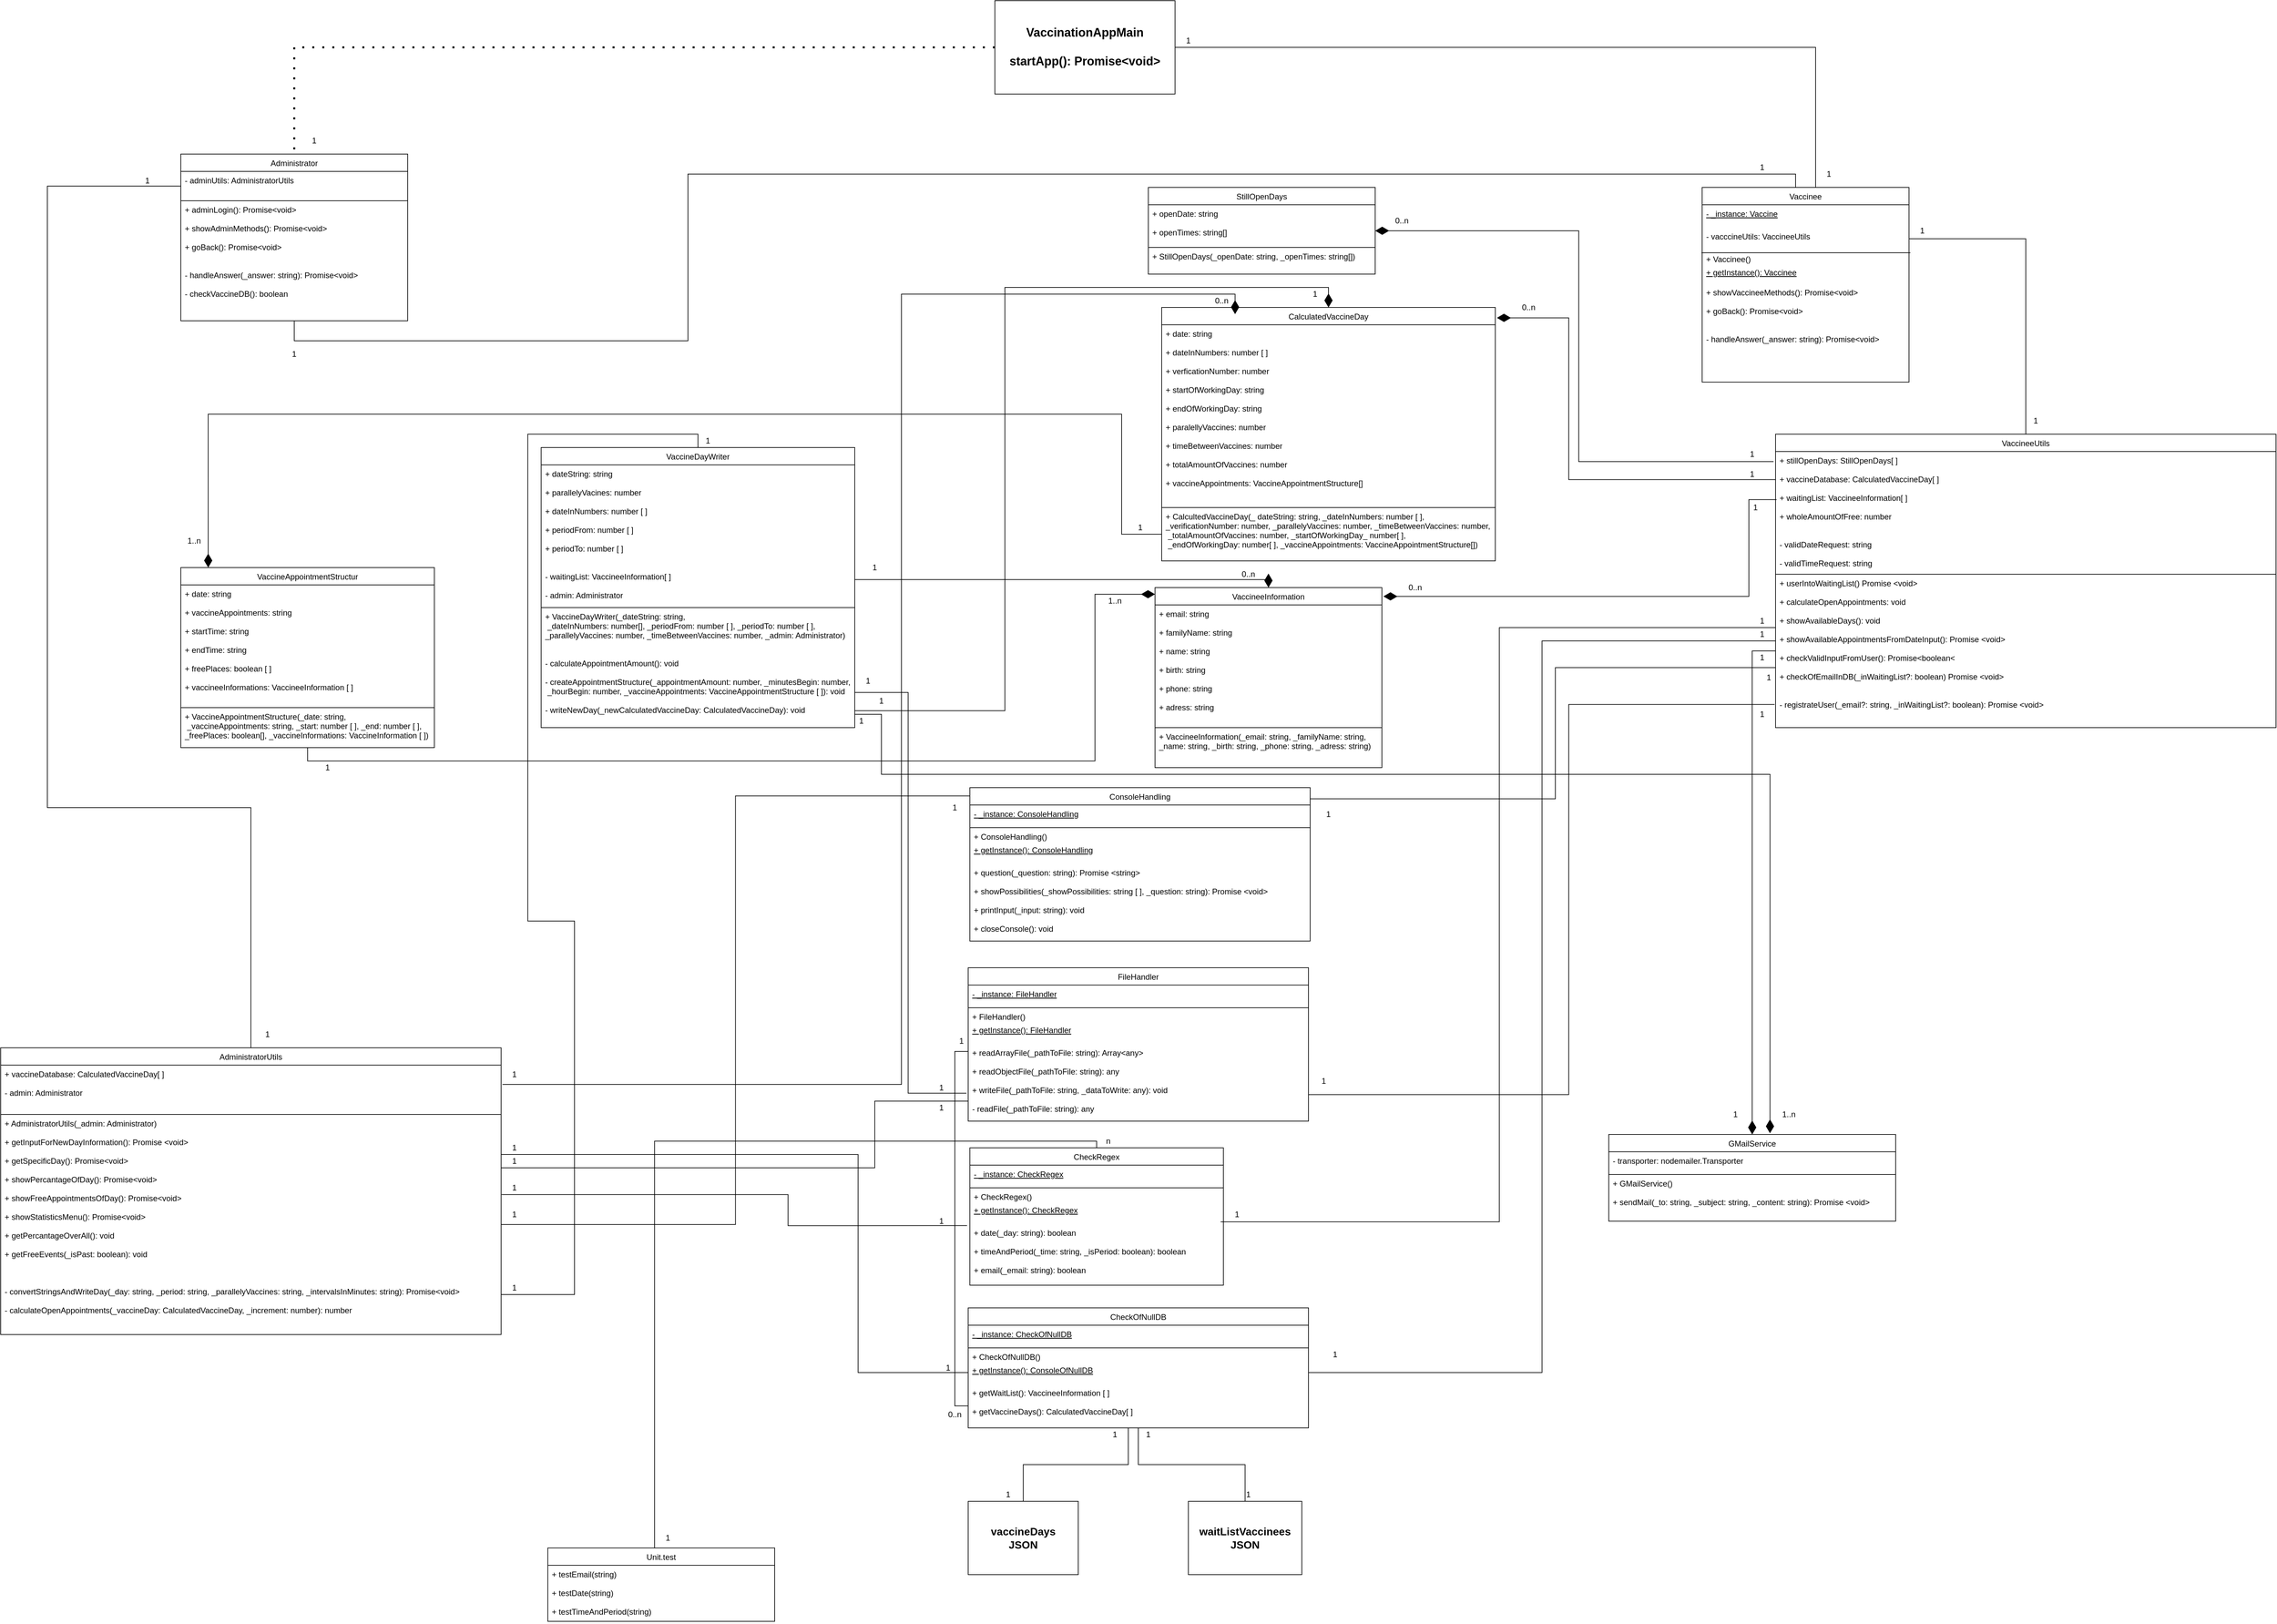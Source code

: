 <mxfile version="14.8.4" type="device"><diagram id="fQ-5z90G-lLHA2-1mYw4" name="Page-1"><mxGraphModel dx="11554" dy="3657" grid="1" gridSize="10" guides="1" tooltips="1" connect="1" arrows="1" fold="1" page="1" pageScale="1" pageWidth="4681" pageHeight="3300" math="0" shadow="0"><root><mxCell id="0"/><mxCell id="1" parent="0"/><mxCell id="EznQr4ysqGdoW2eYFPFD-1" value="Administrator" style="swimlane;fontStyle=0;childLayout=stackLayout;horizontal=1;startSize=26;horizontalStack=0;resizeParent=1;resizeParentMax=0;resizeLast=0;collapsible=1;marginBottom=0;" parent="1" vertex="1"><mxGeometry x="-3810" y="610" width="340" height="250" as="geometry"/></mxCell><mxCell id="EznQr4ysqGdoW2eYFPFD-2" value="- adminUtils: AdministratorUtils" style="text;fillColor=none;align=left;verticalAlign=top;spacingLeft=4;spacingRight=4;overflow=hidden;rotatable=0;points=[[0,0.5],[1,0.5]];portConstraint=eastwest;strokeColor=#000000;" parent="EznQr4ysqGdoW2eYFPFD-1" vertex="1"><mxGeometry y="26" width="340" height="44" as="geometry"/></mxCell><mxCell id="EznQr4ysqGdoW2eYFPFD-3" value="+ adminLogin(): Promise&lt;void&gt;&#10;&#10;+ showAdminMethods(): Promise&lt;void&gt;&#10;&#10;+ goBack(): Promise&lt;void&gt;&#10;&#10;&#10;- handleAnswer(_answer: string): Promise&lt;void&gt;&#10;&#10;- checkVaccineDB(): boolean&#10;&#10;&#10;" style="text;strokeColor=none;fillColor=none;align=left;verticalAlign=top;spacingLeft=4;spacingRight=4;overflow=hidden;rotatable=0;points=[[0,0.5],[1,0.5]];portConstraint=eastwest;" parent="EznQr4ysqGdoW2eYFPFD-1" vertex="1"><mxGeometry y="70" width="340" height="180" as="geometry"/></mxCell><mxCell id="EznQr4ysqGdoW2eYFPFD-5" style="rounded=0;orthogonalLoop=1;jettySize=auto;html=1;entryX=1;entryY=0.5;entryDx=0;entryDy=0;" parent="1" source="EznQr4ysqGdoW2eYFPFD-1" target="EznQr4ysqGdoW2eYFPFD-1" edge="1"><mxGeometry relative="1" as="geometry"/></mxCell><mxCell id="qA0w9_83bIv6doK_7nYx-67" style="edgeStyle=orthogonalEdgeStyle;rounded=0;orthogonalLoop=1;jettySize=auto;html=1;exitX=0;exitY=0.5;exitDx=0;exitDy=0;entryX=0.5;entryY=0;entryDx=0;entryDy=0;dashed=1;dashPattern=1 4;startArrow=none;startFill=0;endArrow=none;endFill=0;strokeWidth=3;" edge="1" parent="1" source="EznQr4ysqGdoW2eYFPFD-7" target="EznQr4ysqGdoW2eYFPFD-1"><mxGeometry relative="1" as="geometry"/></mxCell><mxCell id="qA0w9_83bIv6doK_7nYx-68" style="edgeStyle=orthogonalEdgeStyle;rounded=0;orthogonalLoop=1;jettySize=auto;html=1;entryX=0.5;entryY=0;entryDx=0;entryDy=0;exitX=1;exitY=0.5;exitDx=0;exitDy=0;endArrow=none;endFill=0;" edge="1" parent="1" source="EznQr4ysqGdoW2eYFPFD-7" target="qA0w9_83bIv6doK_7nYx-4"><mxGeometry relative="1" as="geometry"><mxPoint x="-1380" y="590" as="targetPoint"/><Array as="points"><mxPoint x="-1360" y="450"/><mxPoint x="-1360" y="660"/></Array></mxGeometry></mxCell><mxCell id="EznQr4ysqGdoW2eYFPFD-7" value="&lt;font style=&quot;font-size: 18px&quot;&gt;&lt;b&gt;VaccinationAppMain&lt;br&gt;&lt;br&gt;startApp(): Promise&amp;lt;void&amp;gt;&lt;/b&gt;&lt;/font&gt;" style="rounded=0;whiteSpace=wrap;html=1;strokeColor=#000000;" parent="1" vertex="1"><mxGeometry x="-2590" y="380" width="270" height="140" as="geometry"/></mxCell><mxCell id="qA0w9_83bIv6doK_7nYx-1" value="AdministratorUtils" style="swimlane;fontStyle=0;childLayout=stackLayout;horizontal=1;startSize=26;horizontalStack=0;resizeParent=1;resizeParentMax=0;resizeLast=0;collapsible=1;marginBottom=0;" vertex="1" parent="1"><mxGeometry x="-4080" y="1950" width="750" height="430" as="geometry"/></mxCell><mxCell id="qA0w9_83bIv6doK_7nYx-2" value="+ vaccineDatabase: CalculatedVaccineDay[ ]&#10;&#10;- admin: Administrator&#10;&#10;" style="text;fillColor=none;align=left;verticalAlign=top;spacingLeft=4;spacingRight=4;overflow=hidden;rotatable=0;points=[[0,0.5],[1,0.5]];portConstraint=eastwest;strokeColor=#000000;" vertex="1" parent="qA0w9_83bIv6doK_7nYx-1"><mxGeometry y="26" width="750" height="74" as="geometry"/></mxCell><mxCell id="qA0w9_83bIv6doK_7nYx-3" value="+ AdministratorUtils(_admin: Administrator)&#10;&#10;+ getInputForNewDayInformation(): Promise &lt;void&gt;&#10;&#10;+ getSpecificDay(): Promise&lt;void&gt;&#10;&#10;+ showPercantageOfDay(): Promise&lt;void&gt;&#10;&#10;+ showFreeAppointmentsOfDay(): Promise&lt;void&gt;&#10;&#10;+ showStatisticsMenu(): Promise&lt;void&gt;&#10;&#10;+ getPercantageOverAll(): void&#10;&#10;+ getFreeEvents(_isPast: boolean): void&#10;&#10;&#10;&#10;- convertStringsAndWriteDay(_day: string, _period: string, _parallelyVaccines: string, _intervalsInMinutes: string): Promise&lt;void&gt;&#10;&#10;- calculateOpenAppointments(_vaccineDay: CalculatedVaccineDay, _increment: number): number&#10;&#10;&#10;" style="text;strokeColor=none;fillColor=none;align=left;verticalAlign=top;spacingLeft=4;spacingRight=4;overflow=hidden;rotatable=0;points=[[0,0.5],[1,0.5]];portConstraint=eastwest;" vertex="1" parent="qA0w9_83bIv6doK_7nYx-1"><mxGeometry y="100" width="750" height="330" as="geometry"/></mxCell><mxCell id="qA0w9_83bIv6doK_7nYx-4" value="Vaccinee" style="swimlane;fontStyle=0;childLayout=stackLayout;horizontal=1;startSize=26;horizontalStack=0;resizeParent=1;resizeParentMax=0;resizeLast=0;collapsible=1;marginBottom=0;" vertex="1" parent="1"><mxGeometry x="-1530" y="660" width="310" height="292" as="geometry"/></mxCell><mxCell id="qA0w9_83bIv6doK_7nYx-5" value="- _instance: Vaccine" style="text;fillColor=none;align=left;verticalAlign=top;spacingLeft=4;spacingRight=4;overflow=hidden;rotatable=0;points=[[0,0.5],[1,0.5]];portConstraint=eastwest;fontStyle=4" vertex="1" parent="qA0w9_83bIv6doK_7nYx-4"><mxGeometry y="26" width="310" height="34" as="geometry"/></mxCell><mxCell id="qA0w9_83bIv6doK_7nYx-11" value="- vacccineUtils: VaccineeUtils" style="text;fillColor=none;align=left;verticalAlign=top;spacingLeft=4;spacingRight=4;overflow=hidden;rotatable=0;points=[[0,0.5],[1,0.5]];portConstraint=eastwest;fontStyle=0" vertex="1" parent="qA0w9_83bIv6doK_7nYx-4"><mxGeometry y="60" width="310" height="34" as="geometry"/></mxCell><mxCell id="qA0w9_83bIv6doK_7nYx-15" value="+ Vaccinee()" style="text;fillColor=none;align=left;verticalAlign=top;spacingLeft=4;spacingRight=4;overflow=hidden;rotatable=0;points=[[0,0.5],[1,0.5]];portConstraint=eastwest;fontStyle=0" vertex="1" parent="qA0w9_83bIv6doK_7nYx-4"><mxGeometry y="94" width="310" height="20" as="geometry"/></mxCell><mxCell id="qA0w9_83bIv6doK_7nYx-14" value="+ getInstance(): Vaccinee" style="text;fillColor=none;align=left;verticalAlign=top;spacingLeft=4;spacingRight=4;overflow=hidden;rotatable=0;points=[[0,0.5],[1,0.5]];portConstraint=eastwest;fontStyle=4" vertex="1" parent="qA0w9_83bIv6doK_7nYx-4"><mxGeometry y="114" width="310" height="30" as="geometry"/></mxCell><mxCell id="qA0w9_83bIv6doK_7nYx-6" value="+ showVaccineeMethods(): Promise&lt;void&gt;&#10;&#10;+ goBack(): Promise&lt;void&gt;&#10;&#10;&#10;- handleAnswer(_answer: string): Promise&lt;void&gt;&#10;" style="text;strokeColor=none;fillColor=none;align=left;verticalAlign=top;spacingLeft=4;spacingRight=4;overflow=hidden;rotatable=0;points=[[0,0.5],[1,0.5]];portConstraint=eastwest;fontStyle=0" vertex="1" parent="qA0w9_83bIv6doK_7nYx-4"><mxGeometry y="144" width="310" height="148" as="geometry"/></mxCell><mxCell id="qA0w9_83bIv6doK_7nYx-12" value="" style="endArrow=none;html=1;" edge="1" parent="qA0w9_83bIv6doK_7nYx-4"><mxGeometry width="50" height="50" relative="1" as="geometry"><mxPoint x="-1" y="98" as="sourcePoint"/><mxPoint x="312" y="98" as="targetPoint"/></mxGeometry></mxCell><mxCell id="qA0w9_83bIv6doK_7nYx-7" value="VaccineeUtils" style="swimlane;fontStyle=0;childLayout=stackLayout;horizontal=1;startSize=26;horizontalStack=0;resizeParent=1;resizeParentMax=0;resizeLast=0;collapsible=1;marginBottom=0;" vertex="1" parent="1"><mxGeometry x="-1420" y="1030" width="750" height="440" as="geometry"/></mxCell><mxCell id="qA0w9_83bIv6doK_7nYx-8" value="+ stillOpenDays: StillOpenDays[ ]&#10;&#10;+ vaccineDatabase: CalculatedVaccineDay[ ]&#10;&#10;+ waitingList: VaccineeInformation[ ]&#10;&#10;+ wholeAmountOfFree: number&#10;&#10;&#10;- validDateRequest: string&#10;&#10;- validTimeRequest: string&#10;" style="text;fillColor=none;align=left;verticalAlign=top;spacingLeft=4;spacingRight=4;overflow=hidden;rotatable=0;points=[[0,0.5],[1,0.5]];portConstraint=eastwest;strokeColor=#000000;" vertex="1" parent="qA0w9_83bIv6doK_7nYx-7"><mxGeometry y="26" width="750" height="184" as="geometry"/></mxCell><mxCell id="qA0w9_83bIv6doK_7nYx-9" value="+ userIntoWaitingList() Promise &lt;void&gt;&#10;&#10;+ calculateOpenAppointments: void&#10;&#10;+ showAvailableDays(): void&#10;&#10;+ showAvailableAppointmentsFromDateInput(): Promise &lt;void&gt;&#10;&#10;+ checkValidInputFromUser(): Promise&lt;boolean&lt;&#10;&#10;+ checkOfEmailInDB(_inWaitingList?: boolean) Promise &lt;void&gt;&#10;&#10;&#10;- registrateUser(_email?: string, _inWaitingList?: boolean): Promise &lt;void&gt;&#10;&#10;" style="text;strokeColor=none;fillColor=none;align=left;verticalAlign=top;spacingLeft=4;spacingRight=4;overflow=hidden;rotatable=0;points=[[0,0.5],[1,0.5]];portConstraint=eastwest;" vertex="1" parent="qA0w9_83bIv6doK_7nYx-7"><mxGeometry y="210" width="750" height="230" as="geometry"/></mxCell><mxCell id="qA0w9_83bIv6doK_7nYx-16" value="VaccineeInformation" style="swimlane;fontStyle=0;childLayout=stackLayout;horizontal=1;startSize=26;horizontalStack=0;resizeParent=1;resizeParentMax=0;resizeLast=0;collapsible=1;marginBottom=0;" vertex="1" parent="1"><mxGeometry x="-2350" y="1260" width="340" height="270" as="geometry"/></mxCell><mxCell id="qA0w9_83bIv6doK_7nYx-17" value="+ email: string&#10;&#10;+ familyName: string&#10;&#10;+ name: string&#10;&#10;+ birth: string&#10;&#10;+ phone: string&#10;&#10;+ adress: string&#10;&#10;&#10;" style="text;fillColor=none;align=left;verticalAlign=top;spacingLeft=4;spacingRight=4;overflow=hidden;rotatable=0;points=[[0,0.5],[1,0.5]];portConstraint=eastwest;strokeColor=#000000;" vertex="1" parent="qA0w9_83bIv6doK_7nYx-16"><mxGeometry y="26" width="340" height="184" as="geometry"/></mxCell><mxCell id="qA0w9_83bIv6doK_7nYx-18" value="+ VaccineeInformation(_email: string, _familyName: string, &#10;_name: string, _birth: string, _phone: string, _adress: string)" style="text;strokeColor=none;fillColor=none;align=left;verticalAlign=top;spacingLeft=4;spacingRight=4;overflow=hidden;rotatable=0;points=[[0,0.5],[1,0.5]];portConstraint=eastwest;" vertex="1" parent="qA0w9_83bIv6doK_7nYx-16"><mxGeometry y="210" width="340" height="60" as="geometry"/></mxCell><mxCell id="qA0w9_83bIv6doK_7nYx-19" value="CalculatedVaccineDay" style="swimlane;fontStyle=0;childLayout=stackLayout;horizontal=1;startSize=26;horizontalStack=0;resizeParent=1;resizeParentMax=0;resizeLast=0;collapsible=1;marginBottom=0;" vertex="1" parent="1"><mxGeometry x="-2340" y="840" width="500" height="380" as="geometry"/></mxCell><mxCell id="qA0w9_83bIv6doK_7nYx-20" value="+ date: string&#10;&#10;+ dateInNumbers: number [ ]&#10;&#10;+ verficationNumber: number&#10;&#10;+ startOfWorkingDay: string&#10;&#10;+ endOfWorkingDay: string&#10;&#10;+ paralellyVaccines: number&#10;&#10;+ timeBetweenVaccines: number&#10;&#10;+ totalAmountOfVaccines: number&#10;&#10;+ vaccineAppointments: VaccineAppointmentStructure[]" style="text;fillColor=none;align=left;verticalAlign=top;spacingLeft=4;spacingRight=4;overflow=hidden;rotatable=0;points=[[0,0.5],[1,0.5]];portConstraint=eastwest;strokeColor=#000000;" vertex="1" parent="qA0w9_83bIv6doK_7nYx-19"><mxGeometry y="26" width="500" height="274" as="geometry"/></mxCell><mxCell id="qA0w9_83bIv6doK_7nYx-21" value="+ CalcultedVaccineDay(_ dateString: string, _dateInNumbers: number [ ],&#10;_verificationNumber: number, _parallelyVaccines: number, _timeBetweenVaccines: number,&#10; _totalAmountOfVaccines: number, _startOfWorkingDay_ number[ ],&#10; _endOfWorkingDay: number[ ], _vaccineAppointments: VaccineAppointmentStructure[])" style="text;strokeColor=none;fillColor=none;align=left;verticalAlign=top;spacingLeft=4;spacingRight=4;overflow=hidden;rotatable=0;points=[[0,0.5],[1,0.5]];portConstraint=eastwest;" vertex="1" parent="qA0w9_83bIv6doK_7nYx-19"><mxGeometry y="300" width="500" height="80" as="geometry"/></mxCell><mxCell id="qA0w9_83bIv6doK_7nYx-22" value="StillOpenDays" style="swimlane;fontStyle=0;childLayout=stackLayout;horizontal=1;startSize=26;horizontalStack=0;resizeParent=1;resizeParentMax=0;resizeLast=0;collapsible=1;marginBottom=0;" vertex="1" parent="1"><mxGeometry x="-2360" y="660" width="340" height="130" as="geometry"/></mxCell><mxCell id="qA0w9_83bIv6doK_7nYx-23" value="+ openDate: string&#10;&#10;+ openTimes: string[]&#10;&#10;" style="text;fillColor=none;align=left;verticalAlign=top;spacingLeft=4;spacingRight=4;overflow=hidden;rotatable=0;points=[[0,0.5],[1,0.5]];portConstraint=eastwest;strokeColor=#000000;" vertex="1" parent="qA0w9_83bIv6doK_7nYx-22"><mxGeometry y="26" width="340" height="64" as="geometry"/></mxCell><mxCell id="qA0w9_83bIv6doK_7nYx-24" value="+ StillOpenDays(_openDate: string, _openTimes: string[])" style="text;strokeColor=none;fillColor=none;align=left;verticalAlign=top;spacingLeft=4;spacingRight=4;overflow=hidden;rotatable=0;points=[[0,0.5],[1,0.5]];portConstraint=eastwest;" vertex="1" parent="qA0w9_83bIv6doK_7nYx-22"><mxGeometry y="90" width="340" height="40" as="geometry"/></mxCell><mxCell id="qA0w9_83bIv6doK_7nYx-25" value="GMailService" style="swimlane;fontStyle=0;childLayout=stackLayout;horizontal=1;startSize=26;horizontalStack=0;resizeParent=1;resizeParentMax=0;resizeLast=0;collapsible=1;marginBottom=0;" vertex="1" parent="1"><mxGeometry x="-1670" y="2080" width="430" height="130" as="geometry"/></mxCell><mxCell id="qA0w9_83bIv6doK_7nYx-26" value="- transporter: nodemailer.Transporter" style="text;fillColor=none;align=left;verticalAlign=top;spacingLeft=4;spacingRight=4;overflow=hidden;rotatable=0;points=[[0,0.5],[1,0.5]];portConstraint=eastwest;strokeColor=#000000;" vertex="1" parent="qA0w9_83bIv6doK_7nYx-25"><mxGeometry y="26" width="430" height="34" as="geometry"/></mxCell><mxCell id="qA0w9_83bIv6doK_7nYx-27" value="+ GMailService()&#10;&#10;+ sendMail(_to: string, _subject: string, _content: string): Promise &lt;void&gt;" style="text;strokeColor=none;fillColor=none;align=left;verticalAlign=top;spacingLeft=4;spacingRight=4;overflow=hidden;rotatable=0;points=[[0,0.5],[1,0.5]];portConstraint=eastwest;" vertex="1" parent="qA0w9_83bIv6doK_7nYx-25"><mxGeometry y="60" width="430" height="70" as="geometry"/></mxCell><mxCell id="qA0w9_83bIv6doK_7nYx-28" value="VaccineAppointmentStructur" style="swimlane;fontStyle=0;childLayout=stackLayout;horizontal=1;startSize=26;horizontalStack=0;resizeParent=1;resizeParentMax=0;resizeLast=0;collapsible=1;marginBottom=0;" vertex="1" parent="1"><mxGeometry x="-3810" y="1230" width="380" height="270" as="geometry"/></mxCell><mxCell id="qA0w9_83bIv6doK_7nYx-29" value="+ date: string&#10;&#10;+ vaccineAppointments: string&#10;&#10;+ startTime: string&#10;&#10;+ endTime: string&#10;&#10;+ freePlaces: boolean [ ]&#10;&#10;+ vaccineeInformations: VaccineeInformation [ ]&#10;&#10;&#10;" style="text;fillColor=none;align=left;verticalAlign=top;spacingLeft=4;spacingRight=4;overflow=hidden;rotatable=0;points=[[0,0.5],[1,0.5]];portConstraint=eastwest;strokeColor=#000000;" vertex="1" parent="qA0w9_83bIv6doK_7nYx-28"><mxGeometry y="26" width="380" height="184" as="geometry"/></mxCell><mxCell id="qA0w9_83bIv6doK_7nYx-30" value="+ VaccineAppointmentStructure(_date: string,&#10; _vaccineAppointments: string, _start: number [ ], _end: number [ ],&#10;_freePlaces: boolean[], _vaccineInformations: VaccineInformation [ ])" style="text;strokeColor=none;fillColor=none;align=left;verticalAlign=top;spacingLeft=4;spacingRight=4;overflow=hidden;rotatable=0;points=[[0,0.5],[1,0.5]];portConstraint=eastwest;" vertex="1" parent="qA0w9_83bIv6doK_7nYx-28"><mxGeometry y="210" width="380" height="60" as="geometry"/></mxCell><mxCell id="qA0w9_83bIv6doK_7nYx-31" value="VaccineDayWriter" style="swimlane;fontStyle=0;childLayout=stackLayout;horizontal=1;startSize=26;horizontalStack=0;resizeParent=1;resizeParentMax=0;resizeLast=0;collapsible=1;marginBottom=0;" vertex="1" parent="1"><mxGeometry x="-3270" y="1050" width="470" height="420" as="geometry"/></mxCell><mxCell id="qA0w9_83bIv6doK_7nYx-32" value="+ dateString: string&#10;&#10;+ parallelyVacines: number&#10;&#10;+ dateInNumbers: number [ ]&#10;&#10;+ periodFrom: number [ ]&#10;&#10;+ periodTo: number [ ]&#10;&#10;&#10;- waitingList: VaccineeInformation[ ]&#10; &#10;- admin: Administrator" style="text;fillColor=none;align=left;verticalAlign=top;spacingLeft=4;spacingRight=4;overflow=hidden;rotatable=0;points=[[0,0.5],[1,0.5]];portConstraint=eastwest;strokeColor=#000000;" vertex="1" parent="qA0w9_83bIv6doK_7nYx-31"><mxGeometry y="26" width="470" height="214" as="geometry"/></mxCell><mxCell id="qA0w9_83bIv6doK_7nYx-33" value="+ VaccineDayWriter(_dateString: string,&#10; _dateInNumbers: number[], _periodFrom: number [ ], _periodTo: number [ ],&#10;_parallelyVaccines: number, _timeBetweenVaccines: number, _admin: Administrator)&#10;&#10;&#10;- calculateAppointmentAmount(): void&#10;&#10;- createAppointmentStructure(_appointmentAmount: number, _minutesBegin: number,&#10; _hourBegin: number, _vaccineAppointments: VaccineAppointmentStructure [ ]): void&#10;&#10;- writeNewDay(_newCalculatedVaccineDay: CalculatedVaccineDay): void&#10;&#10;&#10;&#10;" style="text;strokeColor=none;fillColor=none;align=left;verticalAlign=top;spacingLeft=4;spacingRight=4;overflow=hidden;rotatable=0;points=[[0,0.5],[1,0.5]];portConstraint=eastwest;" vertex="1" parent="qA0w9_83bIv6doK_7nYx-31"><mxGeometry y="240" width="470" height="180" as="geometry"/></mxCell><mxCell id="qA0w9_83bIv6doK_7nYx-37" value="CheckRegex" style="swimlane;fontStyle=0;childLayout=stackLayout;horizontal=1;startSize=26;horizontalStack=0;resizeParent=1;resizeParentMax=0;resizeLast=0;collapsible=1;marginBottom=0;" vertex="1" parent="1"><mxGeometry x="-2627.5" y="2100" width="380" height="206" as="geometry"/></mxCell><mxCell id="qA0w9_83bIv6doK_7nYx-38" value="- _instance: CheckRegex" style="text;fillColor=none;align=left;verticalAlign=top;spacingLeft=4;spacingRight=4;overflow=hidden;rotatable=0;points=[[0,0.5],[1,0.5]];portConstraint=eastwest;fontStyle=4;strokeColor=#000000;" vertex="1" parent="qA0w9_83bIv6doK_7nYx-37"><mxGeometry y="26" width="380" height="34" as="geometry"/></mxCell><mxCell id="qA0w9_83bIv6doK_7nYx-40" value="+ CheckRegex()" style="text;fillColor=none;align=left;verticalAlign=top;spacingLeft=4;spacingRight=4;overflow=hidden;rotatable=0;points=[[0,0.5],[1,0.5]];portConstraint=eastwest;fontStyle=0" vertex="1" parent="qA0w9_83bIv6doK_7nYx-37"><mxGeometry y="60" width="380" height="20" as="geometry"/></mxCell><mxCell id="qA0w9_83bIv6doK_7nYx-41" value="+ getInstance(): CheckRegex" style="text;fillColor=none;align=left;verticalAlign=top;spacingLeft=4;spacingRight=4;overflow=hidden;rotatable=0;points=[[0,0.5],[1,0.5]];portConstraint=eastwest;fontStyle=4" vertex="1" parent="qA0w9_83bIv6doK_7nYx-37"><mxGeometry y="80" width="380" height="34" as="geometry"/></mxCell><mxCell id="qA0w9_83bIv6doK_7nYx-42" value="+ date(_day: string): boolean&#10;&#10;+ timeAndPeriod(_time: string, _isPeriod: boolean): boolean&#10;&#10;+ email(_email: string): boolean " style="text;strokeColor=none;fillColor=none;align=left;verticalAlign=top;spacingLeft=4;spacingRight=4;overflow=hidden;rotatable=0;points=[[0,0.5],[1,0.5]];portConstraint=eastwest;fontStyle=0" vertex="1" parent="qA0w9_83bIv6doK_7nYx-37"><mxGeometry y="114" width="380" height="92" as="geometry"/></mxCell><mxCell id="qA0w9_83bIv6doK_7nYx-44" value="ConsoleHandling" style="swimlane;fontStyle=0;childLayout=stackLayout;horizontal=1;startSize=26;horizontalStack=0;resizeParent=1;resizeParentMax=0;resizeLast=0;collapsible=1;marginBottom=0;" vertex="1" parent="1"><mxGeometry x="-2627.5" y="1560" width="510" height="230" as="geometry"/></mxCell><mxCell id="qA0w9_83bIv6doK_7nYx-45" value="- _instance: ConsoleHandling" style="text;fillColor=none;align=left;verticalAlign=top;spacingLeft=4;spacingRight=4;overflow=hidden;rotatable=0;points=[[0,0.5],[1,0.5]];portConstraint=eastwest;fontStyle=4;strokeColor=#000000;" vertex="1" parent="qA0w9_83bIv6doK_7nYx-44"><mxGeometry y="26" width="510" height="34" as="geometry"/></mxCell><mxCell id="qA0w9_83bIv6doK_7nYx-46" value="+ ConsoleHandling()" style="text;fillColor=none;align=left;verticalAlign=top;spacingLeft=4;spacingRight=4;overflow=hidden;rotatable=0;points=[[0,0.5],[1,0.5]];portConstraint=eastwest;fontStyle=0" vertex="1" parent="qA0w9_83bIv6doK_7nYx-44"><mxGeometry y="60" width="510" height="20" as="geometry"/></mxCell><mxCell id="qA0w9_83bIv6doK_7nYx-47" value="+ getInstance(): ConsoleHandling" style="text;fillColor=none;align=left;verticalAlign=top;spacingLeft=4;spacingRight=4;overflow=hidden;rotatable=0;points=[[0,0.5],[1,0.5]];portConstraint=eastwest;fontStyle=4" vertex="1" parent="qA0w9_83bIv6doK_7nYx-44"><mxGeometry y="80" width="510" height="34" as="geometry"/></mxCell><mxCell id="qA0w9_83bIv6doK_7nYx-48" value="+ question(_question: string): Promise &lt;string&gt;&#10;&#10;+ showPossibilities(_showPossibilities: string [ ], _question: string): Promise &lt;void&gt;&#10;&#10;+ printInput(_input: string): void&#10;&#10;+ closeConsole(): void&#10;" style="text;strokeColor=none;fillColor=none;align=left;verticalAlign=top;spacingLeft=4;spacingRight=4;overflow=hidden;rotatable=0;points=[[0,0.5],[1,0.5]];portConstraint=eastwest;fontStyle=0" vertex="1" parent="qA0w9_83bIv6doK_7nYx-44"><mxGeometry y="114" width="510" height="116" as="geometry"/></mxCell><mxCell id="qA0w9_83bIv6doK_7nYx-49" value="FileHandler" style="swimlane;fontStyle=0;childLayout=stackLayout;horizontal=1;startSize=26;horizontalStack=0;resizeParent=1;resizeParentMax=0;resizeLast=0;collapsible=1;marginBottom=0;" vertex="1" parent="1"><mxGeometry x="-2630" y="1830" width="510" height="230" as="geometry"/></mxCell><mxCell id="qA0w9_83bIv6doK_7nYx-50" value="- _instance: FileHandler" style="text;fillColor=none;align=left;verticalAlign=top;spacingLeft=4;spacingRight=4;overflow=hidden;rotatable=0;points=[[0,0.5],[1,0.5]];portConstraint=eastwest;fontStyle=4;strokeColor=#000000;" vertex="1" parent="qA0w9_83bIv6doK_7nYx-49"><mxGeometry y="26" width="510" height="34" as="geometry"/></mxCell><mxCell id="qA0w9_83bIv6doK_7nYx-51" value="+ FileHandler()" style="text;fillColor=none;align=left;verticalAlign=top;spacingLeft=4;spacingRight=4;overflow=hidden;rotatable=0;points=[[0,0.5],[1,0.5]];portConstraint=eastwest;fontStyle=0" vertex="1" parent="qA0w9_83bIv6doK_7nYx-49"><mxGeometry y="60" width="510" height="20" as="geometry"/></mxCell><mxCell id="qA0w9_83bIv6doK_7nYx-52" value="+ getInstance(): FileHandler" style="text;fillColor=none;align=left;verticalAlign=top;spacingLeft=4;spacingRight=4;overflow=hidden;rotatable=0;points=[[0,0.5],[1,0.5]];portConstraint=eastwest;fontStyle=4" vertex="1" parent="qA0w9_83bIv6doK_7nYx-49"><mxGeometry y="80" width="510" height="34" as="geometry"/></mxCell><mxCell id="qA0w9_83bIv6doK_7nYx-53" value="+ readArrayFile(_pathToFile: string): Array&lt;any&gt;&#10;&#10;+ readObjectFile(_pathToFile: string): any&#10;&#10;+ writeFile(_pathToFile: string, _dataToWrite: any): void&#10;&#10;- readFile(_pathToFile: string): any&#10;" style="text;strokeColor=none;fillColor=none;align=left;verticalAlign=top;spacingLeft=4;spacingRight=4;overflow=hidden;rotatable=0;points=[[0,0.5],[1,0.5]];portConstraint=eastwest;fontStyle=0" vertex="1" parent="qA0w9_83bIv6doK_7nYx-49"><mxGeometry y="114" width="510" height="116" as="geometry"/></mxCell><mxCell id="qA0w9_83bIv6doK_7nYx-78" style="edgeStyle=orthogonalEdgeStyle;rounded=0;orthogonalLoop=1;jettySize=auto;html=1;entryX=0.5;entryY=0;entryDx=0;entryDy=0;endArrow=none;endFill=0;" edge="1" parent="1" source="qA0w9_83bIv6doK_7nYx-54" target="qA0w9_83bIv6doK_7nYx-65"><mxGeometry relative="1" as="geometry"/></mxCell><mxCell id="qA0w9_83bIv6doK_7nYx-79" style="edgeStyle=orthogonalEdgeStyle;rounded=0;orthogonalLoop=1;jettySize=auto;html=1;entryX=0.5;entryY=0;entryDx=0;entryDy=0;endArrow=none;endFill=0;" edge="1" parent="1" source="qA0w9_83bIv6doK_7nYx-54" target="qA0w9_83bIv6doK_7nYx-64"><mxGeometry relative="1" as="geometry"><Array as="points"><mxPoint x="-2390" y="2575"/><mxPoint x="-2547" y="2575"/></Array></mxGeometry></mxCell><mxCell id="qA0w9_83bIv6doK_7nYx-54" value="CheckOfNullDB" style="swimlane;fontStyle=0;childLayout=stackLayout;horizontal=1;startSize=26;horizontalStack=0;resizeParent=1;resizeParentMax=0;resizeLast=0;collapsible=1;marginBottom=0;" vertex="1" parent="1"><mxGeometry x="-2630" y="2340" width="510" height="180" as="geometry"/></mxCell><mxCell id="qA0w9_83bIv6doK_7nYx-55" value="- _instance: CheckOfNullDB" style="text;fillColor=none;align=left;verticalAlign=top;spacingLeft=4;spacingRight=4;overflow=hidden;rotatable=0;points=[[0,0.5],[1,0.5]];portConstraint=eastwest;fontStyle=4;strokeColor=#000000;" vertex="1" parent="qA0w9_83bIv6doK_7nYx-54"><mxGeometry y="26" width="510" height="34" as="geometry"/></mxCell><mxCell id="qA0w9_83bIv6doK_7nYx-56" value="+ CheckOfNullDB()" style="text;fillColor=none;align=left;verticalAlign=top;spacingLeft=4;spacingRight=4;overflow=hidden;rotatable=0;points=[[0,0.5],[1,0.5]];portConstraint=eastwest;fontStyle=0" vertex="1" parent="qA0w9_83bIv6doK_7nYx-54"><mxGeometry y="60" width="510" height="20" as="geometry"/></mxCell><mxCell id="qA0w9_83bIv6doK_7nYx-57" value="+ getInstance(): ConsoleOfNullDB" style="text;fillColor=none;align=left;verticalAlign=top;spacingLeft=4;spacingRight=4;overflow=hidden;rotatable=0;points=[[0,0.5],[1,0.5]];portConstraint=eastwest;fontStyle=4" vertex="1" parent="qA0w9_83bIv6doK_7nYx-54"><mxGeometry y="80" width="510" height="34" as="geometry"/></mxCell><mxCell id="qA0w9_83bIv6doK_7nYx-58" value="+ getWaitList(): VaccineeInformation [ ]&#10;&#10;+ getVaccineDays(): CalculatedVaccineDay[ ]&#10;" style="text;strokeColor=none;fillColor=none;align=left;verticalAlign=top;spacingLeft=4;spacingRight=4;overflow=hidden;rotatable=0;points=[[0,0.5],[1,0.5]];portConstraint=eastwest;fontStyle=0" vertex="1" parent="qA0w9_83bIv6doK_7nYx-54"><mxGeometry y="114" width="510" height="66" as="geometry"/></mxCell><mxCell id="qA0w9_83bIv6doK_7nYx-123" style="edgeStyle=orthogonalEdgeStyle;rounded=0;jumpSize=8;orthogonalLoop=1;jettySize=auto;html=1;startArrow=none;startFill=0;endArrow=none;endFill=0;endSize=6;strokeWidth=1;entryX=0.5;entryY=0;entryDx=0;entryDy=0;" edge="1" parent="1" source="qA0w9_83bIv6doK_7nYx-60" target="qA0w9_83bIv6doK_7nYx-37"><mxGeometry relative="1" as="geometry"><Array as="points"><mxPoint x="-3100" y="2090"/><mxPoint x="-2437" y="2090"/></Array></mxGeometry></mxCell><mxCell id="qA0w9_83bIv6doK_7nYx-60" value="Unit.test" style="swimlane;fontStyle=0;childLayout=stackLayout;horizontal=1;startSize=26;horizontalStack=0;resizeParent=1;resizeParentMax=0;resizeLast=0;collapsible=1;marginBottom=0;" vertex="1" parent="1"><mxGeometry x="-3260" y="2700" width="340" height="110" as="geometry"/></mxCell><mxCell id="qA0w9_83bIv6doK_7nYx-62" value="+ testEmail(string)&#10;&#10;+ testDate(string)&#10;&#10;+ testTimeAndPeriod(string)&#10;&#10;&#10;" style="text;strokeColor=none;fillColor=none;align=left;verticalAlign=top;spacingLeft=4;spacingRight=4;overflow=hidden;rotatable=0;points=[[0,0.5],[1,0.5]];portConstraint=eastwest;" vertex="1" parent="qA0w9_83bIv6doK_7nYx-60"><mxGeometry y="26" width="340" height="84" as="geometry"/></mxCell><mxCell id="qA0w9_83bIv6doK_7nYx-64" value="&lt;font style=&quot;font-size: 16px&quot;&gt;&lt;b&gt;vaccineDays&lt;br&gt;JSON&lt;/b&gt;&lt;/font&gt;" style="rounded=0;whiteSpace=wrap;html=1;strokeColor=#000000;" vertex="1" parent="1"><mxGeometry x="-2630" y="2630" width="165" height="110" as="geometry"/></mxCell><mxCell id="qA0w9_83bIv6doK_7nYx-65" value="&lt;font style=&quot;font-size: 16px&quot;&gt;&lt;b&gt;waitListVaccinees JSON&lt;/b&gt;&lt;/font&gt;" style="rounded=0;whiteSpace=wrap;html=1;strokeColor=#000000;" vertex="1" parent="1"><mxGeometry x="-2300" y="2630" width="170" height="110" as="geometry"/></mxCell><mxCell id="qA0w9_83bIv6doK_7nYx-69" style="edgeStyle=orthogonalEdgeStyle;rounded=0;orthogonalLoop=1;jettySize=auto;html=1;entryX=0.5;entryY=0;entryDx=0;entryDy=0;exitX=1;exitY=0.5;exitDx=0;exitDy=0;endArrow=none;endFill=0;" edge="1" parent="1" source="qA0w9_83bIv6doK_7nYx-11" target="qA0w9_83bIv6doK_7nYx-7"><mxGeometry relative="1" as="geometry"/></mxCell><mxCell id="qA0w9_83bIv6doK_7nYx-70" style="edgeStyle=orthogonalEdgeStyle;rounded=0;orthogonalLoop=1;jettySize=auto;html=1;entryX=1;entryY=0.5;entryDx=0;entryDy=0;exitX=-0.004;exitY=0.082;exitDx=0;exitDy=0;exitPerimeter=0;endArrow=diamondThin;endFill=1;endSize=18;" edge="1" parent="1" source="qA0w9_83bIv6doK_7nYx-8" target="qA0w9_83bIv6doK_7nYx-22"><mxGeometry relative="1" as="geometry"/></mxCell><mxCell id="qA0w9_83bIv6doK_7nYx-71" style="edgeStyle=orthogonalEdgeStyle;rounded=0;orthogonalLoop=1;jettySize=auto;html=1;entryX=0.5;entryY=0;entryDx=0;entryDy=0;endArrow=diamondThin;endFill=1;endSize=18;" edge="1" parent="1" source="qA0w9_83bIv6doK_7nYx-9" target="qA0w9_83bIv6doK_7nYx-25"><mxGeometry relative="1" as="geometry"/></mxCell><mxCell id="qA0w9_83bIv6doK_7nYx-72" style="edgeStyle=orthogonalEdgeStyle;rounded=0;orthogonalLoop=1;jettySize=auto;html=1;exitX=0;exitY=0.5;exitDx=0;exitDy=0;entryX=1;entryY=0.073;entryDx=0;entryDy=0;entryPerimeter=0;endArrow=none;endFill=0;" edge="1" parent="1" source="qA0w9_83bIv6doK_7nYx-9" target="qA0w9_83bIv6doK_7nYx-44"><mxGeometry relative="1" as="geometry"><Array as="points"><mxPoint x="-1420" y="1380"/><mxPoint x="-1750" y="1380"/><mxPoint x="-1750" y="1577"/></Array></mxGeometry></mxCell><mxCell id="qA0w9_83bIv6doK_7nYx-73" style="edgeStyle=orthogonalEdgeStyle;rounded=0;orthogonalLoop=1;jettySize=auto;html=1;entryX=1;entryY=0.657;entryDx=0;entryDy=0;entryPerimeter=0;exitX=-0.002;exitY=0.849;exitDx=0;exitDy=0;exitPerimeter=0;endArrow=none;endFill=0;" edge="1" parent="1" source="qA0w9_83bIv6doK_7nYx-9" target="qA0w9_83bIv6doK_7nYx-53"><mxGeometry relative="1" as="geometry"><Array as="points"><mxPoint x="-1730" y="1435"/><mxPoint x="-1730" y="2020"/></Array></mxGeometry></mxCell><mxCell id="qA0w9_83bIv6doK_7nYx-75" style="edgeStyle=orthogonalEdgeStyle;rounded=0;orthogonalLoop=1;jettySize=auto;html=1;entryX=0.989;entryY=-0.033;entryDx=0;entryDy=0;entryPerimeter=0;endArrow=none;endFill=0;" edge="1" parent="1" source="qA0w9_83bIv6doK_7nYx-9" target="qA0w9_83bIv6doK_7nYx-42"><mxGeometry relative="1" as="geometry"><Array as="points"><mxPoint x="-1834" y="1320"/><mxPoint x="-1834" y="2211"/></Array></mxGeometry></mxCell><mxCell id="qA0w9_83bIv6doK_7nYx-76" style="edgeStyle=orthogonalEdgeStyle;rounded=0;orthogonalLoop=1;jettySize=auto;html=1;entryX=1;entryY=0.5;entryDx=0;entryDy=0;endArrow=none;endFill=0;" edge="1" parent="1" source="qA0w9_83bIv6doK_7nYx-9" target="qA0w9_83bIv6doK_7nYx-57"><mxGeometry relative="1" as="geometry"><Array as="points"><mxPoint x="-1770" y="1340"/><mxPoint x="-1770" y="2437"/></Array></mxGeometry></mxCell><mxCell id="qA0w9_83bIv6doK_7nYx-80" style="edgeStyle=orthogonalEdgeStyle;rounded=0;orthogonalLoop=1;jettySize=auto;html=1;exitX=0.002;exitY=0.392;exitDx=0;exitDy=0;exitPerimeter=0;entryX=1.007;entryY=0.049;entryDx=0;entryDy=0;entryPerimeter=0;endArrow=diamondThin;endFill=1;endSize=18;" edge="1" parent="1" source="qA0w9_83bIv6doK_7nYx-8" target="qA0w9_83bIv6doK_7nYx-16"><mxGeometry relative="1" as="geometry"><mxPoint x="-2090" y="1240" as="targetPoint"/><Array as="points"><mxPoint x="-1460" y="1128"/><mxPoint x="-1460" y="1273"/></Array></mxGeometry></mxCell><mxCell id="qA0w9_83bIv6doK_7nYx-82" style="edgeStyle=orthogonalEdgeStyle;rounded=0;orthogonalLoop=1;jettySize=auto;html=1;entryX=1.005;entryY=0.041;entryDx=0;entryDy=0;exitX=0;exitY=0.229;exitDx=0;exitDy=0;exitPerimeter=0;entryPerimeter=0;endArrow=diamondThin;endFill=1;endSize=18;" edge="1" parent="1" source="qA0w9_83bIv6doK_7nYx-8" target="qA0w9_83bIv6doK_7nYx-19"><mxGeometry relative="1" as="geometry"><Array as="points"><mxPoint x="-1730" y="1098"/><mxPoint x="-1730" y="856"/></Array></mxGeometry></mxCell><mxCell id="qA0w9_83bIv6doK_7nYx-83" style="edgeStyle=orthogonalEdgeStyle;rounded=0;orthogonalLoop=1;jettySize=auto;html=1;exitX=0;exitY=0.5;exitDx=0;exitDy=0;endArrow=none;endFill=0;entryX=0.5;entryY=0;entryDx=0;entryDy=0;" edge="1" parent="1" source="EznQr4ysqGdoW2eYFPFD-2" target="qA0w9_83bIv6doK_7nYx-1"><mxGeometry relative="1" as="geometry"><mxPoint x="-3615" y="1960" as="targetPoint"/><Array as="points"><mxPoint x="-4010" y="658"/><mxPoint x="-4010" y="1590"/><mxPoint x="-3705" y="1590"/></Array></mxGeometry></mxCell><mxCell id="qA0w9_83bIv6doK_7nYx-84" style="edgeStyle=orthogonalEdgeStyle;rounded=0;orthogonalLoop=1;jettySize=auto;html=1;endArrow=none;endFill=0;" edge="1" parent="1" source="EznQr4ysqGdoW2eYFPFD-3"><mxGeometry relative="1" as="geometry"><mxPoint x="-1375" y="660" as="targetPoint"/><Array as="points"><mxPoint x="-3640" y="890"/><mxPoint x="-3050" y="890"/><mxPoint x="-3050" y="640"/><mxPoint x="-1390" y="640"/><mxPoint x="-1390" y="660"/></Array></mxGeometry></mxCell><mxCell id="qA0w9_83bIv6doK_7nYx-87" style="edgeStyle=orthogonalEdgeStyle;rounded=0;orthogonalLoop=1;jettySize=auto;html=1;entryX=0.5;entryY=0;entryDx=0;entryDy=0;exitX=1;exitY=0.859;exitDx=0;exitDy=0;exitPerimeter=0;endArrow=diamondThin;endFill=1;endSize=18;" edge="1" parent="1" source="qA0w9_83bIv6doK_7nYx-33" target="qA0w9_83bIv6doK_7nYx-19"><mxGeometry relative="1" as="geometry"><mxPoint x="-2807" y="1510" as="sourcePoint"/></mxGeometry></mxCell><mxCell id="qA0w9_83bIv6doK_7nYx-88" style="edgeStyle=orthogonalEdgeStyle;rounded=0;orthogonalLoop=1;jettySize=auto;html=1;entryX=-0.005;entryY=0.639;entryDx=0;entryDy=0;entryPerimeter=0;exitX=1.001;exitY=0.707;exitDx=0;exitDy=0;exitPerimeter=0;endArrow=none;endFill=0;" edge="1" parent="1" source="qA0w9_83bIv6doK_7nYx-33" target="qA0w9_83bIv6doK_7nYx-53"><mxGeometry relative="1" as="geometry"><mxPoint x="-2810" y="1500" as="sourcePoint"/><Array as="points"><mxPoint x="-2720" y="1417"/><mxPoint x="-2720" y="2018"/></Array></mxGeometry></mxCell><mxCell id="qA0w9_83bIv6doK_7nYx-90" style="edgeStyle=orthogonalEdgeStyle;rounded=0;orthogonalLoop=1;jettySize=auto;html=1;entryX=-0.001;entryY=0.099;entryDx=0;entryDy=0;entryPerimeter=0;endArrow=none;endFill=0;" edge="1" parent="1" source="qA0w9_83bIv6doK_7nYx-58" target="qA0w9_83bIv6doK_7nYx-53"><mxGeometry relative="1" as="geometry"/></mxCell><mxCell id="qA0w9_83bIv6doK_7nYx-91" style="edgeStyle=orthogonalEdgeStyle;rounded=0;orthogonalLoop=1;jettySize=auto;html=1;entryX=0.001;entryY=0.054;entryDx=0;entryDy=0;entryPerimeter=0;endArrow=none;endFill=0;" edge="1" parent="1" source="qA0w9_83bIv6doK_7nYx-3" target="qA0w9_83bIv6doK_7nYx-44"><mxGeometry relative="1" as="geometry"/></mxCell><mxCell id="qA0w9_83bIv6doK_7nYx-92" style="edgeStyle=orthogonalEdgeStyle;rounded=0;orthogonalLoop=1;jettySize=auto;html=1;endArrow=none;endFill=0;" edge="1" parent="1" source="qA0w9_83bIv6doK_7nYx-3"><mxGeometry relative="1" as="geometry"><mxPoint x="-2960" y="2130" as="sourcePoint"/><mxPoint x="-2630" y="2030" as="targetPoint"/><Array as="points"><mxPoint x="-2770" y="2130"/><mxPoint x="-2770" y="2030"/><mxPoint x="-2630" y="2030"/></Array></mxGeometry></mxCell><mxCell id="qA0w9_83bIv6doK_7nYx-93" style="edgeStyle=orthogonalEdgeStyle;rounded=0;orthogonalLoop=1;jettySize=auto;html=1;entryX=-0.011;entryY=0.029;entryDx=0;entryDy=0;entryPerimeter=0;endArrow=none;endFill=0;exitX=1.001;exitY=0.364;exitDx=0;exitDy=0;exitPerimeter=0;" edge="1" parent="1" source="qA0w9_83bIv6doK_7nYx-3" target="qA0w9_83bIv6doK_7nYx-42"><mxGeometry relative="1" as="geometry"><mxPoint x="-3329" y="2170" as="sourcePoint"/><Array as="points"><mxPoint x="-2900" y="2170"/><mxPoint x="-2900" y="2217"/></Array></mxGeometry></mxCell><mxCell id="qA0w9_83bIv6doK_7nYx-94" style="edgeStyle=orthogonalEdgeStyle;rounded=0;orthogonalLoop=1;jettySize=auto;html=1;entryX=0;entryY=0.5;entryDx=0;entryDy=0;endArrow=none;endFill=0;" edge="1" parent="1" source="qA0w9_83bIv6doK_7nYx-3" target="qA0w9_83bIv6doK_7nYx-57"><mxGeometry relative="1" as="geometry"><Array as="points"><mxPoint x="-2795" y="2110"/><mxPoint x="-2795" y="2437"/></Array></mxGeometry></mxCell><mxCell id="qA0w9_83bIv6doK_7nYx-95" style="edgeStyle=orthogonalEdgeStyle;rounded=0;orthogonalLoop=1;jettySize=auto;html=1;entryX=0.5;entryY=0;entryDx=0;entryDy=0;endArrow=diamondThin;endFill=1;jumpSize=18;endSize=18;" edge="1" parent="1" source="qA0w9_83bIv6doK_7nYx-32" target="qA0w9_83bIv6doK_7nYx-16"><mxGeometry relative="1" as="geometry"><Array as="points"><mxPoint x="-2180" y="1248"/></Array></mxGeometry></mxCell><mxCell id="qA0w9_83bIv6doK_7nYx-97" style="edgeStyle=orthogonalEdgeStyle;rounded=0;orthogonalLoop=1;jettySize=auto;html=1;endArrow=diamondThin;endFill=1;strokeWidth=1;endSize=18;" edge="1" parent="1" source="qA0w9_83bIv6doK_7nYx-30" target="qA0w9_83bIv6doK_7nYx-16"><mxGeometry relative="1" as="geometry"><Array as="points"><mxPoint x="-3620" y="1520"/><mxPoint x="-2440" y="1520"/><mxPoint x="-2440" y="1270"/></Array></mxGeometry></mxCell><mxCell id="qA0w9_83bIv6doK_7nYx-98" style="edgeStyle=orthogonalEdgeStyle;rounded=0;orthogonalLoop=1;jettySize=auto;html=1;entryX=0.562;entryY=-0.014;entryDx=0;entryDy=0;entryPerimeter=0;endArrow=diamondThin;endFill=1;jumpSize=18;endSize=18;exitX=0.25;exitY=0;exitDx=0;exitDy=0;" edge="1" parent="1" source="qA0w9_83bIv6doK_7nYx-117" target="qA0w9_83bIv6doK_7nYx-25"><mxGeometry relative="1" as="geometry"><mxPoint x="-2798" y="1450" as="sourcePoint"/><Array as="points"><mxPoint x="-2760" y="1450"/><mxPoint x="-2760" y="1540"/><mxPoint x="-1428" y="1540"/></Array></mxGeometry></mxCell><mxCell id="qA0w9_83bIv6doK_7nYx-99" style="edgeStyle=orthogonalEdgeStyle;rounded=0;orthogonalLoop=1;jettySize=auto;html=1;entryX=0.108;entryY=0;entryDx=0;entryDy=0;entryPerimeter=0;endArrow=diamondThin;endFill=1;strokeWidth=1;endSize=18;" edge="1" parent="1" source="qA0w9_83bIv6doK_7nYx-21" target="qA0w9_83bIv6doK_7nYx-28"><mxGeometry relative="1" as="geometry"><Array as="points"><mxPoint x="-2400" y="1180"/><mxPoint x="-2400" y="1000"/><mxPoint x="-3769" y="1000"/></Array></mxGeometry></mxCell><mxCell id="qA0w9_83bIv6doK_7nYx-100" style="edgeStyle=orthogonalEdgeStyle;rounded=0;orthogonalLoop=1;jettySize=auto;html=1;entryX=0.5;entryY=0;entryDx=0;entryDy=0;endArrow=none;endFill=0;strokeWidth=1;" edge="1" parent="1" source="qA0w9_83bIv6doK_7nYx-3" target="qA0w9_83bIv6doK_7nYx-31"><mxGeometry relative="1" as="geometry"><Array as="points"><mxPoint x="-3220" y="2320"/><mxPoint x="-3220" y="1760"/><mxPoint x="-3290" y="1760"/><mxPoint x="-3290" y="1030"/><mxPoint x="-3035" y="1030"/></Array></mxGeometry></mxCell><mxCell id="qA0w9_83bIv6doK_7nYx-103" value="1" style="text;html=1;strokeColor=none;fillColor=none;align=center;verticalAlign=middle;whiteSpace=wrap;rounded=0;" vertex="1" parent="1"><mxGeometry x="-3610" y="1520" width="40" height="20" as="geometry"/></mxCell><mxCell id="qA0w9_83bIv6doK_7nYx-104" value="1..n" style="text;html=1;strokeColor=none;fillColor=none;align=center;verticalAlign=middle;whiteSpace=wrap;rounded=0;" vertex="1" parent="1"><mxGeometry x="-2430" y="1270" width="40" height="20" as="geometry"/></mxCell><mxCell id="qA0w9_83bIv6doK_7nYx-105" value="1" style="text;html=1;strokeColor=none;fillColor=none;align=center;verticalAlign=middle;whiteSpace=wrap;rounded=0;" vertex="1" parent="1"><mxGeometry x="-2790" y="1220" width="40" height="20" as="geometry"/></mxCell><mxCell id="qA0w9_83bIv6doK_7nYx-106" value="0..n" style="text;html=1;strokeColor=none;fillColor=none;align=center;verticalAlign=middle;whiteSpace=wrap;rounded=0;" vertex="1" parent="1"><mxGeometry x="-2230" y="1230" width="40" height="20" as="geometry"/></mxCell><mxCell id="qA0w9_83bIv6doK_7nYx-107" value="1" style="text;html=1;strokeColor=none;fillColor=none;align=center;verticalAlign=middle;whiteSpace=wrap;rounded=0;" vertex="1" parent="1"><mxGeometry x="-1470" y="1130" width="40" height="20" as="geometry"/></mxCell><mxCell id="qA0w9_83bIv6doK_7nYx-108" value="0..n&lt;br&gt;" style="text;html=1;strokeColor=none;fillColor=none;align=center;verticalAlign=middle;whiteSpace=wrap;rounded=0;" vertex="1" parent="1"><mxGeometry x="-1980" y="1250" width="40" height="20" as="geometry"/></mxCell><mxCell id="qA0w9_83bIv6doK_7nYx-109" value="1" style="text;html=1;strokeColor=none;fillColor=none;align=center;verticalAlign=middle;whiteSpace=wrap;rounded=0;" vertex="1" parent="1"><mxGeometry x="-1475" y="1050" width="40" height="20" as="geometry"/></mxCell><mxCell id="qA0w9_83bIv6doK_7nYx-110" value="1" style="text;html=1;strokeColor=none;fillColor=none;align=center;verticalAlign=middle;whiteSpace=wrap;rounded=0;" vertex="1" parent="1"><mxGeometry x="-1475" y="1080" width="40" height="20" as="geometry"/></mxCell><mxCell id="qA0w9_83bIv6doK_7nYx-111" value="0..n&lt;br&gt;" style="text;html=1;strokeColor=none;fillColor=none;align=center;verticalAlign=middle;whiteSpace=wrap;rounded=0;" vertex="1" parent="1"><mxGeometry x="-1810" y="830" width="40" height="20" as="geometry"/></mxCell><mxCell id="qA0w9_83bIv6doK_7nYx-112" value="0..n&lt;br&gt;" style="text;html=1;strokeColor=none;fillColor=none;align=center;verticalAlign=middle;whiteSpace=wrap;rounded=0;" vertex="1" parent="1"><mxGeometry x="-2000" y="700" width="40" height="20" as="geometry"/></mxCell><mxCell id="qA0w9_83bIv6doK_7nYx-113" value="1" style="text;html=1;strokeColor=none;fillColor=none;align=center;verticalAlign=middle;whiteSpace=wrap;rounded=0;" vertex="1" parent="1"><mxGeometry x="-2130" y="810" width="40" height="20" as="geometry"/></mxCell><mxCell id="qA0w9_83bIv6doK_7nYx-114" value="1" style="text;html=1;strokeColor=none;fillColor=none;align=center;verticalAlign=middle;whiteSpace=wrap;rounded=0;" vertex="1" parent="1"><mxGeometry x="-2392.5" y="1160" width="40" height="20" as="geometry"/></mxCell><mxCell id="qA0w9_83bIv6doK_7nYx-115" value="1..n" style="text;html=1;strokeColor=none;fillColor=none;align=center;verticalAlign=middle;whiteSpace=wrap;rounded=0;" vertex="1" parent="1"><mxGeometry x="-3810" y="1180" width="40" height="20" as="geometry"/></mxCell><mxCell id="qA0w9_83bIv6doK_7nYx-116" value="1" style="text;html=1;strokeColor=none;fillColor=none;align=center;verticalAlign=middle;whiteSpace=wrap;rounded=0;" vertex="1" parent="1"><mxGeometry x="-1460" y="1355" width="40" height="20" as="geometry"/></mxCell><mxCell id="qA0w9_83bIv6doK_7nYx-117" value="1" style="text;html=1;strokeColor=none;fillColor=none;align=center;verticalAlign=middle;whiteSpace=wrap;rounded=0;" vertex="1" parent="1"><mxGeometry x="-2810" y="1450" width="40" height="20" as="geometry"/></mxCell><mxCell id="qA0w9_83bIv6doK_7nYx-118" value="1" style="text;html=1;strokeColor=none;fillColor=none;align=center;verticalAlign=middle;whiteSpace=wrap;rounded=0;" vertex="1" parent="1"><mxGeometry x="-1500" y="2040" width="40" height="20" as="geometry"/></mxCell><mxCell id="qA0w9_83bIv6doK_7nYx-119" value="1..n" style="text;html=1;strokeColor=none;fillColor=none;align=center;verticalAlign=middle;whiteSpace=wrap;rounded=0;" vertex="1" parent="1"><mxGeometry x="-1420" y="2040" width="40" height="20" as="geometry"/></mxCell><mxCell id="qA0w9_83bIv6doK_7nYx-120" style="edgeStyle=orthogonalEdgeStyle;rounded=0;jumpSize=18;orthogonalLoop=1;jettySize=auto;html=1;startArrow=none;startFill=0;endArrow=diamondThin;endFill=1;endSize=18;strokeWidth=1;" edge="1" parent="1"><mxGeometry relative="1" as="geometry"><mxPoint x="-3328" y="2005" as="sourcePoint"/><mxPoint x="-2230" y="850" as="targetPoint"/><Array as="points"><mxPoint x="-3328" y="2005"/><mxPoint x="-2730" y="2005"/><mxPoint x="-2730" y="820"/><mxPoint x="-2230" y="820"/></Array></mxGeometry></mxCell><mxCell id="qA0w9_83bIv6doK_7nYx-121" value="0..n" style="text;html=1;strokeColor=none;fillColor=none;align=center;verticalAlign=middle;whiteSpace=wrap;rounded=0;" vertex="1" parent="1"><mxGeometry x="-2270" y="820" width="40" height="20" as="geometry"/></mxCell><mxCell id="qA0w9_83bIv6doK_7nYx-122" value="1" style="text;html=1;strokeColor=none;fillColor=none;align=center;verticalAlign=middle;whiteSpace=wrap;rounded=0;" vertex="1" parent="1"><mxGeometry x="-3330" y="1980" width="40" height="20" as="geometry"/></mxCell><mxCell id="qA0w9_83bIv6doK_7nYx-124" value="1" style="text;html=1;strokeColor=none;fillColor=none;align=center;verticalAlign=middle;whiteSpace=wrap;rounded=0;" vertex="1" parent="1"><mxGeometry x="-2380" y="2520" width="40" height="20" as="geometry"/></mxCell><mxCell id="qA0w9_83bIv6doK_7nYx-125" value="1" style="text;html=1;strokeColor=none;fillColor=none;align=center;verticalAlign=middle;whiteSpace=wrap;rounded=0;" vertex="1" parent="1"><mxGeometry x="-2230" y="2610" width="40" height="20" as="geometry"/></mxCell><mxCell id="qA0w9_83bIv6doK_7nYx-126" value="1" style="text;html=1;strokeColor=none;fillColor=none;align=center;verticalAlign=middle;whiteSpace=wrap;rounded=0;" vertex="1" parent="1"><mxGeometry x="-2430" y="2520" width="40" height="20" as="geometry"/></mxCell><mxCell id="qA0w9_83bIv6doK_7nYx-127" value="1" style="text;html=1;strokeColor=none;fillColor=none;align=center;verticalAlign=middle;whiteSpace=wrap;rounded=0;" vertex="1" parent="1"><mxGeometry x="-2590" y="2610" width="40" height="20" as="geometry"/></mxCell><mxCell id="qA0w9_83bIv6doK_7nYx-128" value="0..n" style="text;html=1;strokeColor=none;fillColor=none;align=center;verticalAlign=middle;whiteSpace=wrap;rounded=0;" vertex="1" parent="1"><mxGeometry x="-2670" y="2490" width="40" height="20" as="geometry"/></mxCell><mxCell id="qA0w9_83bIv6doK_7nYx-129" value="1" style="text;html=1;strokeColor=none;fillColor=none;align=center;verticalAlign=middle;whiteSpace=wrap;rounded=0;" vertex="1" parent="1"><mxGeometry x="-2660" y="1930" width="40" height="20" as="geometry"/></mxCell><mxCell id="qA0w9_83bIv6doK_7nYx-130" value="1" style="text;html=1;strokeColor=none;fillColor=none;align=center;verticalAlign=middle;whiteSpace=wrap;rounded=0;" vertex="1" parent="1"><mxGeometry x="-3880" y="640" width="40" height="20" as="geometry"/></mxCell><mxCell id="qA0w9_83bIv6doK_7nYx-131" value="1" style="text;html=1;strokeColor=none;fillColor=none;align=center;verticalAlign=middle;whiteSpace=wrap;rounded=0;" vertex="1" parent="1"><mxGeometry x="-3700" y="1920" width="40" height="20" as="geometry"/></mxCell><mxCell id="qA0w9_83bIv6doK_7nYx-132" value="1" style="text;html=1;strokeColor=none;fillColor=none;align=center;verticalAlign=middle;whiteSpace=wrap;rounded=0;" vertex="1" parent="1"><mxGeometry x="-3330" y="2090" width="40" height="20" as="geometry"/></mxCell><mxCell id="qA0w9_83bIv6doK_7nYx-133" value="1" style="text;html=1;strokeColor=none;fillColor=none;align=center;verticalAlign=middle;whiteSpace=wrap;rounded=0;" vertex="1" parent="1"><mxGeometry x="-3330" y="2150" width="40" height="20" as="geometry"/></mxCell><mxCell id="qA0w9_83bIv6doK_7nYx-134" value="1" style="text;html=1;strokeColor=none;fillColor=none;align=center;verticalAlign=middle;whiteSpace=wrap;rounded=0;" vertex="1" parent="1"><mxGeometry x="-3330" y="2110" width="40" height="20" as="geometry"/></mxCell><mxCell id="qA0w9_83bIv6doK_7nYx-136" value="1" style="text;html=1;strokeColor=none;fillColor=none;align=center;verticalAlign=middle;whiteSpace=wrap;rounded=0;" vertex="1" parent="1"><mxGeometry x="-3330" y="2190" width="40" height="20" as="geometry"/></mxCell><mxCell id="qA0w9_83bIv6doK_7nYx-137" value="1" style="text;html=1;strokeColor=none;fillColor=none;align=center;verticalAlign=middle;whiteSpace=wrap;rounded=0;" vertex="1" parent="1"><mxGeometry x="-3330" y="2300" width="40" height="20" as="geometry"/></mxCell><mxCell id="qA0w9_83bIv6doK_7nYx-138" value="1" style="text;html=1;strokeColor=none;fillColor=none;align=center;verticalAlign=middle;whiteSpace=wrap;rounded=0;" vertex="1" parent="1"><mxGeometry x="-3040" y="1030" width="40" height="20" as="geometry"/></mxCell><mxCell id="qA0w9_83bIv6doK_7nYx-139" value="1" style="text;html=1;strokeColor=none;fillColor=none;align=center;verticalAlign=middle;whiteSpace=wrap;rounded=0;" vertex="1" parent="1"><mxGeometry x="-2800" y="1390" width="40" height="20" as="geometry"/></mxCell><mxCell id="qA0w9_83bIv6doK_7nYx-140" value="1" style="text;html=1;strokeColor=none;fillColor=none;align=center;verticalAlign=middle;whiteSpace=wrap;rounded=0;" vertex="1" parent="1"><mxGeometry x="-2780" y="1420" width="40" height="20" as="geometry"/></mxCell><mxCell id="qA0w9_83bIv6doK_7nYx-141" value="1" style="text;html=1;strokeColor=none;fillColor=none;align=center;verticalAlign=middle;whiteSpace=wrap;rounded=0;" vertex="1" parent="1"><mxGeometry x="-1460" y="1300" width="40" height="20" as="geometry"/></mxCell><mxCell id="qA0w9_83bIv6doK_7nYx-142" value="1" style="text;html=1;strokeColor=none;fillColor=none;align=center;verticalAlign=middle;whiteSpace=wrap;rounded=0;" vertex="1" parent="1"><mxGeometry x="-2247.5" y="2190" width="40" height="20" as="geometry"/></mxCell><mxCell id="qA0w9_83bIv6doK_7nYx-143" value="1" style="text;html=1;strokeColor=none;fillColor=none;align=center;verticalAlign=middle;whiteSpace=wrap;rounded=0;" vertex="1" parent="1"><mxGeometry x="-2117.5" y="1990" width="40" height="20" as="geometry"/></mxCell><mxCell id="qA0w9_83bIv6doK_7nYx-144" value="1" style="text;html=1;strokeColor=none;fillColor=none;align=center;verticalAlign=middle;whiteSpace=wrap;rounded=0;" vertex="1" parent="1"><mxGeometry x="-2110" y="1590" width="40" height="20" as="geometry"/></mxCell><mxCell id="qA0w9_83bIv6doK_7nYx-145" value="1" style="text;html=1;strokeColor=none;fillColor=none;align=center;verticalAlign=middle;whiteSpace=wrap;rounded=0;" vertex="1" parent="1"><mxGeometry x="-2100" y="2400" width="40" height="20" as="geometry"/></mxCell><mxCell id="qA0w9_83bIv6doK_7nYx-146" value="n" style="text;html=1;strokeColor=none;fillColor=none;align=center;verticalAlign=middle;whiteSpace=wrap;rounded=0;" vertex="1" parent="1"><mxGeometry x="-2440" y="2080" width="40" height="20" as="geometry"/></mxCell><mxCell id="qA0w9_83bIv6doK_7nYx-147" value="1" style="text;html=1;strokeColor=none;fillColor=none;align=center;verticalAlign=middle;whiteSpace=wrap;rounded=0;" vertex="1" parent="1"><mxGeometry x="-2690" y="2200" width="40" height="20" as="geometry"/></mxCell><mxCell id="qA0w9_83bIv6doK_7nYx-148" value="1" style="text;html=1;strokeColor=none;fillColor=none;align=center;verticalAlign=middle;whiteSpace=wrap;rounded=0;" vertex="1" parent="1"><mxGeometry x="-3100" y="2675" width="40" height="20" as="geometry"/></mxCell><mxCell id="qA0w9_83bIv6doK_7nYx-149" value="1" style="text;html=1;strokeColor=none;fillColor=none;align=center;verticalAlign=middle;whiteSpace=wrap;rounded=0;" vertex="1" parent="1"><mxGeometry x="-1050" y="1000" width="40" height="20" as="geometry"/></mxCell><mxCell id="qA0w9_83bIv6doK_7nYx-150" value="1" style="text;html=1;strokeColor=none;fillColor=none;align=center;verticalAlign=middle;whiteSpace=wrap;rounded=0;" vertex="1" parent="1"><mxGeometry x="-1360" y="630" width="40" height="20" as="geometry"/></mxCell><mxCell id="qA0w9_83bIv6doK_7nYx-151" value="1" style="text;html=1;strokeColor=none;fillColor=none;align=center;verticalAlign=middle;whiteSpace=wrap;rounded=0;" vertex="1" parent="1"><mxGeometry x="-1460" y="620" width="40" height="20" as="geometry"/></mxCell><mxCell id="qA0w9_83bIv6doK_7nYx-152" value="1" style="text;html=1;strokeColor=none;fillColor=none;align=center;verticalAlign=middle;whiteSpace=wrap;rounded=0;" vertex="1" parent="1"><mxGeometry x="-2320" y="430" width="40" height="20" as="geometry"/></mxCell><mxCell id="qA0w9_83bIv6doK_7nYx-153" value="1" style="text;html=1;strokeColor=none;fillColor=none;align=center;verticalAlign=middle;whiteSpace=wrap;rounded=0;" vertex="1" parent="1"><mxGeometry x="-3630" y="580" width="40" height="20" as="geometry"/></mxCell><mxCell id="qA0w9_83bIv6doK_7nYx-154" value="1" style="text;html=1;strokeColor=none;fillColor=none;align=center;verticalAlign=middle;whiteSpace=wrap;rounded=0;" vertex="1" parent="1"><mxGeometry x="-3660" y="900" width="40" height="20" as="geometry"/></mxCell><mxCell id="qA0w9_83bIv6doK_7nYx-155" value="1" style="text;html=1;strokeColor=none;fillColor=none;align=center;verticalAlign=middle;whiteSpace=wrap;rounded=0;" vertex="1" parent="1"><mxGeometry x="-2670" y="1580" width="40" height="20" as="geometry"/></mxCell><mxCell id="qA0w9_83bIv6doK_7nYx-156" value="1" style="text;html=1;strokeColor=none;fillColor=none;align=center;verticalAlign=middle;whiteSpace=wrap;rounded=0;" vertex="1" parent="1"><mxGeometry x="-1460" y="1440" width="40" height="20" as="geometry"/></mxCell><mxCell id="qA0w9_83bIv6doK_7nYx-157" value="1" style="text;html=1;strokeColor=none;fillColor=none;align=center;verticalAlign=middle;whiteSpace=wrap;rounded=0;" vertex="1" parent="1"><mxGeometry x="-2690" y="2000" width="40" height="20" as="geometry"/></mxCell><mxCell id="qA0w9_83bIv6doK_7nYx-158" value="1" style="text;html=1;strokeColor=none;fillColor=none;align=center;verticalAlign=middle;whiteSpace=wrap;rounded=0;" vertex="1" parent="1"><mxGeometry x="-2690" y="2030" width="40" height="20" as="geometry"/></mxCell><mxCell id="qA0w9_83bIv6doK_7nYx-159" value="1" style="text;html=1;strokeColor=none;fillColor=none;align=center;verticalAlign=middle;whiteSpace=wrap;rounded=0;" vertex="1" parent="1"><mxGeometry x="-2680" y="2420" width="40" height="20" as="geometry"/></mxCell><mxCell id="qA0w9_83bIv6doK_7nYx-160" value="1" style="text;html=1;strokeColor=none;fillColor=none;align=center;verticalAlign=middle;whiteSpace=wrap;rounded=0;" vertex="1" parent="1"><mxGeometry x="-1460" y="1320" width="40" height="20" as="geometry"/></mxCell><mxCell id="qA0w9_83bIv6doK_7nYx-161" value="1" style="text;html=1;strokeColor=none;fillColor=none;align=center;verticalAlign=middle;whiteSpace=wrap;rounded=0;" vertex="1" parent="1"><mxGeometry x="-1450" y="1385" width="40" height="20" as="geometry"/></mxCell><mxCell id="qA0w9_83bIv6doK_7nYx-162" value="1" style="text;html=1;strokeColor=none;fillColor=none;align=center;verticalAlign=middle;whiteSpace=wrap;rounded=0;" vertex="1" parent="1"><mxGeometry x="-1220" y="715" width="40" height="20" as="geometry"/></mxCell></root></mxGraphModel></diagram></mxfile>